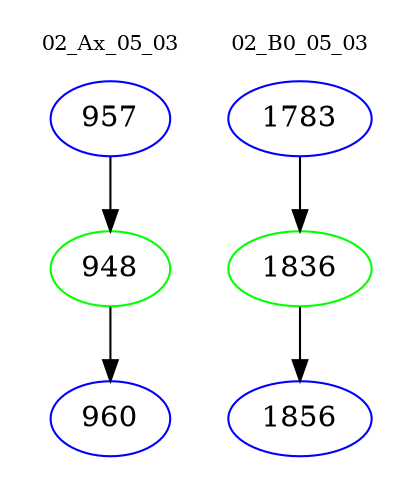 digraph{
subgraph cluster_0 {
color = white
label = "02_Ax_05_03";
fontsize=10;
T0_957 [label="957", color="blue"]
T0_957 -> T0_948 [color="black"]
T0_948 [label="948", color="green"]
T0_948 -> T0_960 [color="black"]
T0_960 [label="960", color="blue"]
}
subgraph cluster_1 {
color = white
label = "02_B0_05_03";
fontsize=10;
T1_1783 [label="1783", color="blue"]
T1_1783 -> T1_1836 [color="black"]
T1_1836 [label="1836", color="green"]
T1_1836 -> T1_1856 [color="black"]
T1_1856 [label="1856", color="blue"]
}
}
